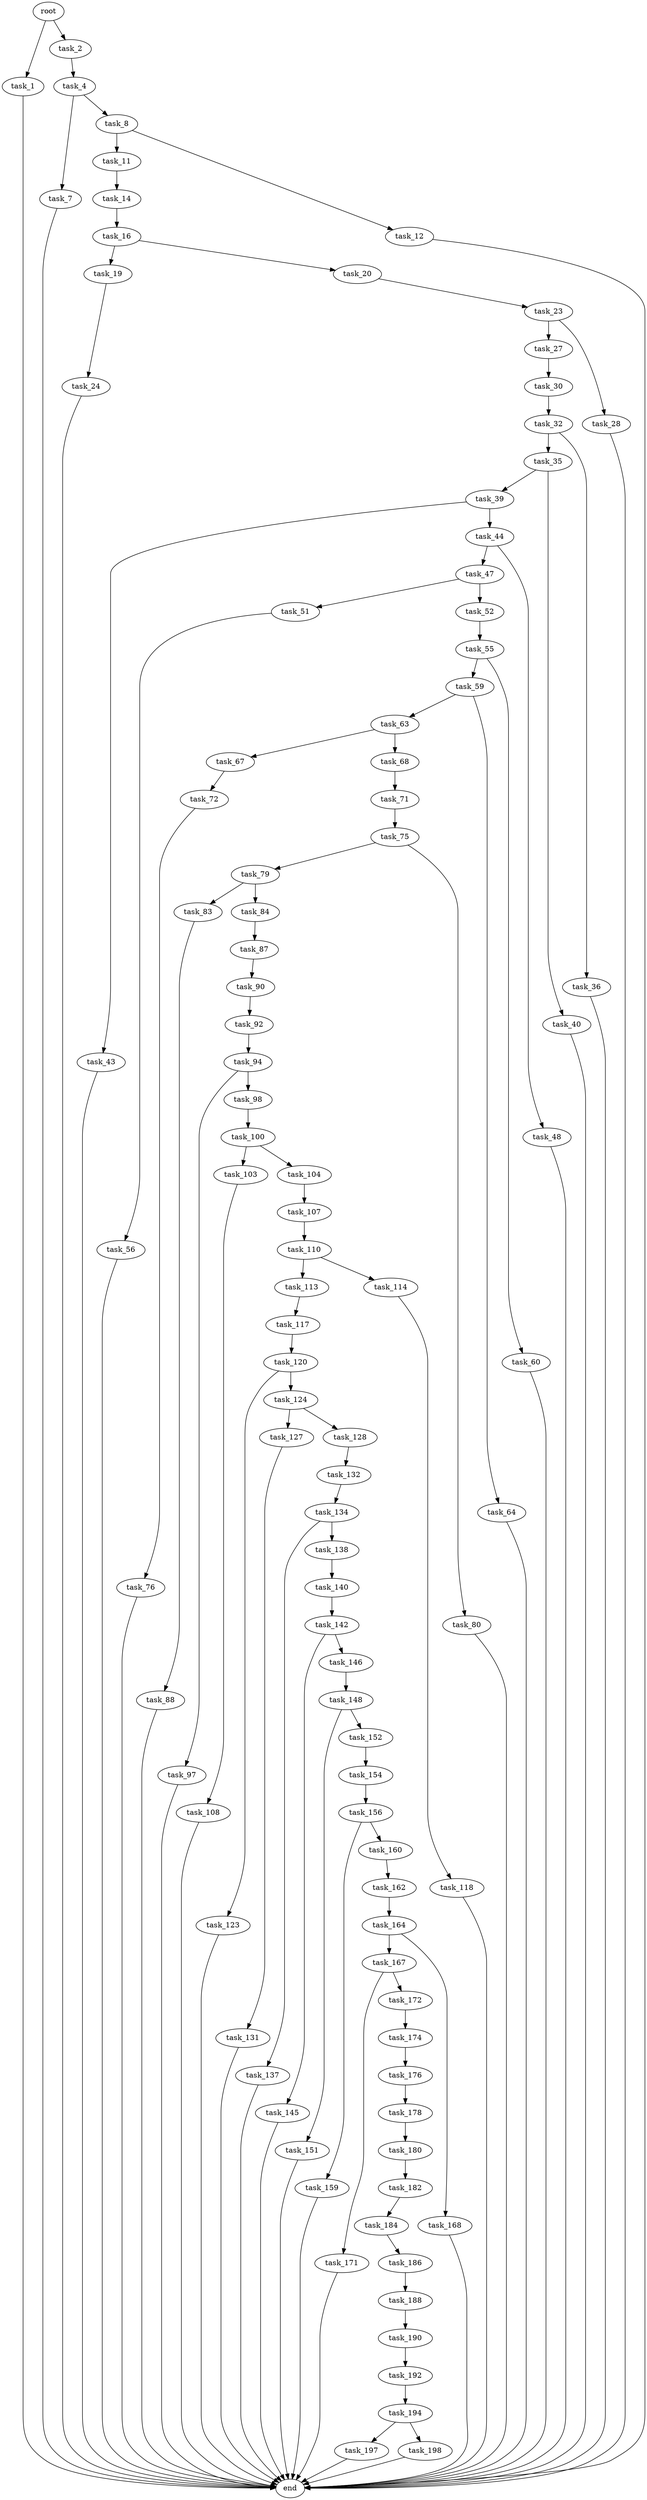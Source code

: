 digraph G {
  root [size="0.000000"];
  task_1 [size="1665341911.000000"];
  task_2 [size="38311742285.000000"];
  task_4 [size="368293445632.000000"];
  task_7 [size="2618857642.000000"];
  task_8 [size="1073741824000.000000"];
  task_11 [size="1478904354.000000"];
  task_12 [size="134217728000.000000"];
  task_14 [size="134217728000.000000"];
  task_16 [size="3929272858.000000"];
  task_19 [size="87257970091.000000"];
  task_20 [size="31844801818.000000"];
  task_23 [size="132410422648.000000"];
  task_24 [size="376365746811.000000"];
  task_27 [size="140158208206.000000"];
  task_28 [size="28991029248.000000"];
  task_30 [size="124233748496.000000"];
  task_32 [size="998834869.000000"];
  task_35 [size="134217728000.000000"];
  task_36 [size="433923391438.000000"];
  task_39 [size="1073741824000.000000"];
  task_40 [size="134217728000.000000"];
  task_43 [size="14651379046.000000"];
  task_44 [size="106414479379.000000"];
  task_47 [size="310526086446.000000"];
  task_48 [size="8589934592.000000"];
  task_51 [size="782757789696.000000"];
  task_52 [size="605680079.000000"];
  task_55 [size="16021472060.000000"];
  task_56 [size="782757789696.000000"];
  task_59 [size="269869146974.000000"];
  task_60 [size="8589934592.000000"];
  task_63 [size="592489640823.000000"];
  task_64 [size="6030155302.000000"];
  task_67 [size="429483870796.000000"];
  task_68 [size="4689627145.000000"];
  task_71 [size="8589934592.000000"];
  task_72 [size="3386478464.000000"];
  task_75 [size="1791569240.000000"];
  task_76 [size="782757789696.000000"];
  task_79 [size="8589934592.000000"];
  task_80 [size="549755813888.000000"];
  task_83 [size="134217728000.000000"];
  task_84 [size="4375783928.000000"];
  task_87 [size="32845304846.000000"];
  task_88 [size="134217728000.000000"];
  task_90 [size="1428794070126.000000"];
  task_92 [size="28991029248.000000"];
  task_94 [size="26510227903.000000"];
  task_97 [size="6527263486.000000"];
  task_98 [size="15757795017.000000"];
  task_100 [size="2362285415.000000"];
  task_103 [size="10045638528.000000"];
  task_104 [size="23559512634.000000"];
  task_107 [size="98863493927.000000"];
  task_108 [size="10850509797.000000"];
  task_110 [size="782757789696.000000"];
  task_113 [size="782757789696.000000"];
  task_114 [size="1379495839.000000"];
  task_117 [size="128543916721.000000"];
  task_118 [size="434058132573.000000"];
  task_120 [size="68719476736.000000"];
  task_123 [size="984146320948.000000"];
  task_124 [size="219407631931.000000"];
  task_127 [size="231928233984.000000"];
  task_128 [size="4019881587.000000"];
  task_131 [size="11879907452.000000"];
  task_132 [size="11032258868.000000"];
  task_134 [size="17268977039.000000"];
  task_137 [size="231928233984.000000"];
  task_138 [size="68719476736.000000"];
  task_140 [size="68719476736.000000"];
  task_142 [size="368293445632.000000"];
  task_145 [size="1284916972.000000"];
  task_146 [size="782757789696.000000"];
  task_148 [size="5681051575.000000"];
  task_151 [size="175733881931.000000"];
  task_152 [size="3815841026.000000"];
  task_154 [size="134217728000.000000"];
  task_156 [size="1162928770.000000"];
  task_159 [size="31424403118.000000"];
  task_160 [size="16291128281.000000"];
  task_162 [size="20521243517.000000"];
  task_164 [size="72278009135.000000"];
  task_167 [size="23768799955.000000"];
  task_168 [size="68719476736.000000"];
  task_171 [size="512748027034.000000"];
  task_172 [size="5242113778.000000"];
  task_174 [size="18535239378.000000"];
  task_176 [size="1160467077.000000"];
  task_178 [size="782757789696.000000"];
  task_180 [size="288091741089.000000"];
  task_182 [size="969360425851.000000"];
  task_184 [size="782757789696.000000"];
  task_186 [size="231928233984.000000"];
  task_188 [size="179593258355.000000"];
  task_190 [size="134217728000.000000"];
  task_192 [size="68719476736.000000"];
  task_194 [size="14125323494.000000"];
  task_197 [size="207002841171.000000"];
  task_198 [size="8541847109.000000"];
  end [size="0.000000"];

  root -> task_1 [size="1.000000"];
  root -> task_2 [size="1.000000"];
  task_1 -> end [size="1.000000"];
  task_2 -> task_4 [size="679477248.000000"];
  task_4 -> task_7 [size="411041792.000000"];
  task_4 -> task_8 [size="411041792.000000"];
  task_7 -> end [size="1.000000"];
  task_8 -> task_11 [size="838860800.000000"];
  task_8 -> task_12 [size="838860800.000000"];
  task_11 -> task_14 [size="134217728.000000"];
  task_12 -> end [size="1.000000"];
  task_14 -> task_16 [size="209715200.000000"];
  task_16 -> task_19 [size="75497472.000000"];
  task_16 -> task_20 [size="75497472.000000"];
  task_19 -> task_24 [size="134217728.000000"];
  task_20 -> task_23 [size="536870912.000000"];
  task_23 -> task_27 [size="134217728.000000"];
  task_23 -> task_28 [size="134217728.000000"];
  task_24 -> end [size="1.000000"];
  task_27 -> task_30 [size="209715200.000000"];
  task_28 -> end [size="1.000000"];
  task_30 -> task_32 [size="134217728.000000"];
  task_32 -> task_35 [size="33554432.000000"];
  task_32 -> task_36 [size="33554432.000000"];
  task_35 -> task_39 [size="209715200.000000"];
  task_35 -> task_40 [size="209715200.000000"];
  task_36 -> end [size="1.000000"];
  task_39 -> task_43 [size="838860800.000000"];
  task_39 -> task_44 [size="838860800.000000"];
  task_40 -> end [size="1.000000"];
  task_43 -> end [size="1.000000"];
  task_44 -> task_47 [size="75497472.000000"];
  task_44 -> task_48 [size="75497472.000000"];
  task_47 -> task_51 [size="301989888.000000"];
  task_47 -> task_52 [size="301989888.000000"];
  task_48 -> end [size="1.000000"];
  task_51 -> task_56 [size="679477248.000000"];
  task_52 -> task_55 [size="33554432.000000"];
  task_55 -> task_59 [size="33554432.000000"];
  task_55 -> task_60 [size="33554432.000000"];
  task_56 -> end [size="1.000000"];
  task_59 -> task_63 [size="301989888.000000"];
  task_59 -> task_64 [size="301989888.000000"];
  task_60 -> end [size="1.000000"];
  task_63 -> task_67 [size="536870912.000000"];
  task_63 -> task_68 [size="536870912.000000"];
  task_64 -> end [size="1.000000"];
  task_67 -> task_72 [size="301989888.000000"];
  task_68 -> task_71 [size="209715200.000000"];
  task_71 -> task_75 [size="33554432.000000"];
  task_72 -> task_76 [size="301989888.000000"];
  task_75 -> task_79 [size="209715200.000000"];
  task_75 -> task_80 [size="209715200.000000"];
  task_76 -> end [size="1.000000"];
  task_79 -> task_83 [size="33554432.000000"];
  task_79 -> task_84 [size="33554432.000000"];
  task_80 -> end [size="1.000000"];
  task_83 -> task_88 [size="209715200.000000"];
  task_84 -> task_87 [size="536870912.000000"];
  task_87 -> task_90 [size="33554432.000000"];
  task_88 -> end [size="1.000000"];
  task_90 -> task_92 [size="838860800.000000"];
  task_92 -> task_94 [size="75497472.000000"];
  task_94 -> task_97 [size="536870912.000000"];
  task_94 -> task_98 [size="536870912.000000"];
  task_97 -> end [size="1.000000"];
  task_98 -> task_100 [size="411041792.000000"];
  task_100 -> task_103 [size="134217728.000000"];
  task_100 -> task_104 [size="134217728.000000"];
  task_103 -> task_108 [size="209715200.000000"];
  task_104 -> task_107 [size="75497472.000000"];
  task_107 -> task_110 [size="209715200.000000"];
  task_108 -> end [size="1.000000"];
  task_110 -> task_113 [size="679477248.000000"];
  task_110 -> task_114 [size="679477248.000000"];
  task_113 -> task_117 [size="679477248.000000"];
  task_114 -> task_118 [size="33554432.000000"];
  task_117 -> task_120 [size="134217728.000000"];
  task_118 -> end [size="1.000000"];
  task_120 -> task_123 [size="134217728.000000"];
  task_120 -> task_124 [size="134217728.000000"];
  task_123 -> end [size="1.000000"];
  task_124 -> task_127 [size="209715200.000000"];
  task_124 -> task_128 [size="209715200.000000"];
  task_127 -> task_131 [size="301989888.000000"];
  task_128 -> task_132 [size="209715200.000000"];
  task_131 -> end [size="1.000000"];
  task_132 -> task_134 [size="536870912.000000"];
  task_134 -> task_137 [size="301989888.000000"];
  task_134 -> task_138 [size="301989888.000000"];
  task_137 -> end [size="1.000000"];
  task_138 -> task_140 [size="134217728.000000"];
  task_140 -> task_142 [size="134217728.000000"];
  task_142 -> task_145 [size="411041792.000000"];
  task_142 -> task_146 [size="411041792.000000"];
  task_145 -> end [size="1.000000"];
  task_146 -> task_148 [size="679477248.000000"];
  task_148 -> task_151 [size="679477248.000000"];
  task_148 -> task_152 [size="679477248.000000"];
  task_151 -> end [size="1.000000"];
  task_152 -> task_154 [size="301989888.000000"];
  task_154 -> task_156 [size="209715200.000000"];
  task_156 -> task_159 [size="33554432.000000"];
  task_156 -> task_160 [size="33554432.000000"];
  task_159 -> end [size="1.000000"];
  task_160 -> task_162 [size="301989888.000000"];
  task_162 -> task_164 [size="411041792.000000"];
  task_164 -> task_167 [size="134217728.000000"];
  task_164 -> task_168 [size="134217728.000000"];
  task_167 -> task_171 [size="33554432.000000"];
  task_167 -> task_172 [size="33554432.000000"];
  task_168 -> end [size="1.000000"];
  task_171 -> end [size="1.000000"];
  task_172 -> task_174 [size="536870912.000000"];
  task_174 -> task_176 [size="33554432.000000"];
  task_176 -> task_178 [size="33554432.000000"];
  task_178 -> task_180 [size="679477248.000000"];
  task_180 -> task_182 [size="679477248.000000"];
  task_182 -> task_184 [size="838860800.000000"];
  task_184 -> task_186 [size="679477248.000000"];
  task_186 -> task_188 [size="301989888.000000"];
  task_188 -> task_190 [size="209715200.000000"];
  task_190 -> task_192 [size="209715200.000000"];
  task_192 -> task_194 [size="134217728.000000"];
  task_194 -> task_197 [size="411041792.000000"];
  task_194 -> task_198 [size="411041792.000000"];
  task_197 -> end [size="1.000000"];
  task_198 -> end [size="1.000000"];
}
